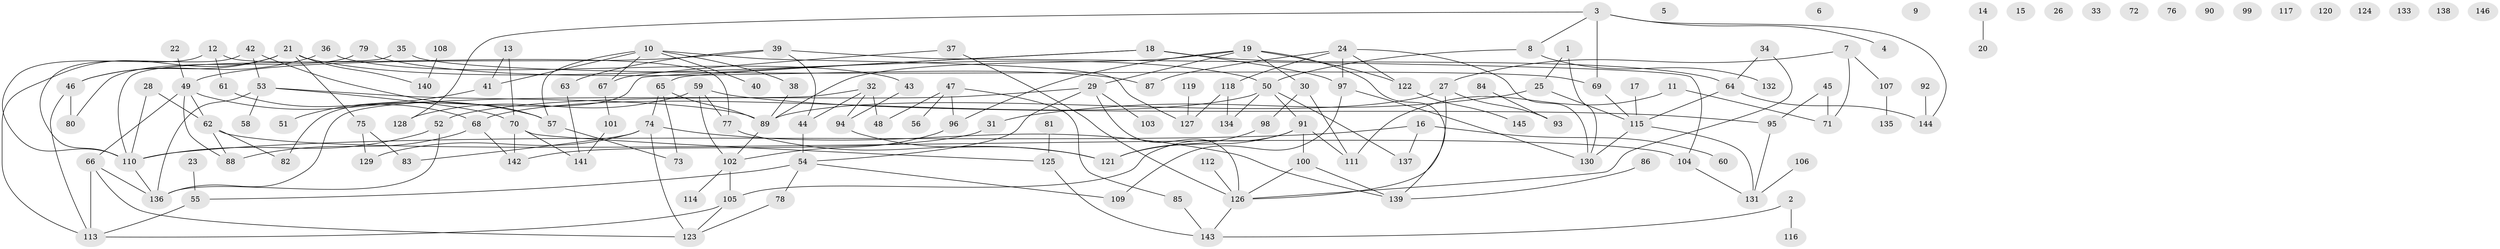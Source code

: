 // coarse degree distribution, {6: 0.05747126436781609, 7: 0.022988505747126436, 2: 0.25287356321839083, 10: 0.022988505747126436, 9: 0.022988505747126436, 3: 0.16091954022988506, 1: 0.19540229885057472, 8: 0.011494252873563218, 4: 0.14942528735632185, 5: 0.10344827586206896}
// Generated by graph-tools (version 1.1) at 2025/48/03/04/25 22:48:28]
// undirected, 146 vertices, 189 edges
graph export_dot {
  node [color=gray90,style=filled];
  1;
  2;
  3;
  4;
  5;
  6;
  7;
  8;
  9;
  10;
  11;
  12;
  13;
  14;
  15;
  16;
  17;
  18;
  19;
  20;
  21;
  22;
  23;
  24;
  25;
  26;
  27;
  28;
  29;
  30;
  31;
  32;
  33;
  34;
  35;
  36;
  37;
  38;
  39;
  40;
  41;
  42;
  43;
  44;
  45;
  46;
  47;
  48;
  49;
  50;
  51;
  52;
  53;
  54;
  55;
  56;
  57;
  58;
  59;
  60;
  61;
  62;
  63;
  64;
  65;
  66;
  67;
  68;
  69;
  70;
  71;
  72;
  73;
  74;
  75;
  76;
  77;
  78;
  79;
  80;
  81;
  82;
  83;
  84;
  85;
  86;
  87;
  88;
  89;
  90;
  91;
  92;
  93;
  94;
  95;
  96;
  97;
  98;
  99;
  100;
  101;
  102;
  103;
  104;
  105;
  106;
  107;
  108;
  109;
  110;
  111;
  112;
  113;
  114;
  115;
  116;
  117;
  118;
  119;
  120;
  121;
  122;
  123;
  124;
  125;
  126;
  127;
  128;
  129;
  130;
  131;
  132;
  133;
  134;
  135;
  136;
  137;
  138;
  139;
  140;
  141;
  142;
  143;
  144;
  145;
  146;
  1 -- 25;
  1 -- 130;
  2 -- 116;
  2 -- 143;
  3 -- 4;
  3 -- 8;
  3 -- 69;
  3 -- 128;
  3 -- 144;
  7 -- 27;
  7 -- 71;
  7 -- 107;
  8 -- 50;
  8 -- 132;
  10 -- 38;
  10 -- 40;
  10 -- 41;
  10 -- 57;
  10 -- 67;
  10 -- 127;
  11 -- 71;
  11 -- 111;
  12 -- 61;
  12 -- 77;
  12 -- 110;
  13 -- 41;
  13 -- 70;
  14 -- 20;
  16 -- 60;
  16 -- 110;
  16 -- 137;
  17 -- 115;
  18 -- 64;
  18 -- 65;
  18 -- 82;
  18 -- 97;
  19 -- 29;
  19 -- 30;
  19 -- 89;
  19 -- 96;
  19 -- 122;
  19 -- 139;
  21 -- 46;
  21 -- 50;
  21 -- 75;
  21 -- 113;
  21 -- 140;
  22 -- 49;
  23 -- 55;
  24 -- 87;
  24 -- 97;
  24 -- 118;
  24 -- 122;
  24 -- 130;
  25 -- 31;
  25 -- 115;
  27 -- 89;
  27 -- 93;
  27 -- 126;
  28 -- 62;
  28 -- 110;
  29 -- 52;
  29 -- 54;
  29 -- 103;
  29 -- 126;
  30 -- 98;
  30 -- 111;
  31 -- 142;
  32 -- 44;
  32 -- 48;
  32 -- 94;
  32 -- 136;
  34 -- 64;
  34 -- 126;
  35 -- 69;
  35 -- 110;
  36 -- 43;
  36 -- 46;
  37 -- 67;
  37 -- 126;
  38 -- 89;
  39 -- 44;
  39 -- 49;
  39 -- 63;
  39 -- 104;
  41 -- 51;
  42 -- 53;
  42 -- 57;
  42 -- 110;
  43 -- 94;
  44 -- 54;
  45 -- 71;
  45 -- 95;
  46 -- 80;
  46 -- 113;
  47 -- 48;
  47 -- 56;
  47 -- 85;
  47 -- 96;
  49 -- 57;
  49 -- 62;
  49 -- 66;
  49 -- 88;
  50 -- 68;
  50 -- 91;
  50 -- 134;
  50 -- 137;
  52 -- 110;
  52 -- 136;
  53 -- 58;
  53 -- 70;
  53 -- 89;
  53 -- 136;
  54 -- 55;
  54 -- 78;
  54 -- 109;
  55 -- 113;
  57 -- 73;
  59 -- 77;
  59 -- 95;
  59 -- 102;
  59 -- 128;
  61 -- 68;
  62 -- 82;
  62 -- 88;
  62 -- 104;
  63 -- 141;
  64 -- 115;
  64 -- 144;
  65 -- 73;
  65 -- 74;
  65 -- 89;
  66 -- 113;
  66 -- 123;
  66 -- 136;
  67 -- 101;
  68 -- 88;
  68 -- 142;
  69 -- 115;
  70 -- 125;
  70 -- 141;
  70 -- 142;
  74 -- 83;
  74 -- 123;
  74 -- 129;
  74 -- 139;
  75 -- 83;
  75 -- 129;
  77 -- 121;
  78 -- 123;
  79 -- 80;
  79 -- 87;
  81 -- 125;
  84 -- 93;
  85 -- 143;
  86 -- 139;
  89 -- 102;
  91 -- 100;
  91 -- 105;
  91 -- 111;
  91 -- 121;
  92 -- 144;
  94 -- 121;
  95 -- 131;
  96 -- 102;
  97 -- 109;
  97 -- 130;
  98 -- 121;
  100 -- 126;
  100 -- 139;
  101 -- 141;
  102 -- 105;
  102 -- 114;
  104 -- 131;
  105 -- 113;
  105 -- 123;
  106 -- 131;
  107 -- 135;
  108 -- 140;
  110 -- 136;
  112 -- 126;
  115 -- 130;
  115 -- 131;
  118 -- 127;
  118 -- 134;
  119 -- 127;
  122 -- 145;
  125 -- 143;
  126 -- 143;
}
